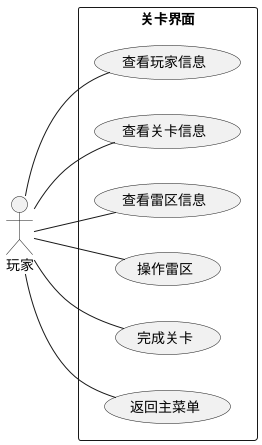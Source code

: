 @startuml level-ui

left to right direction

actor "玩家" as p1

rectangle 关卡界面 {

    usecase check_player_info as "查看玩家信息"

    usecase check_level_info as "查看关卡信息"

    usecase check_grid_info as "查看雷区信息"
  
    usecase manipulate_grid as "操作雷区"
    
    usecase complete_level as "完成关卡"

    usecase return_to_main_menu as "返回主菜单"
}

p1 -- check_player_info
p1 -- check_level_info
p1 -- check_grid_info
p1 -- manipulate_grid
p1 -- complete_level
p1 -- return_to_main_menu

@enduml
